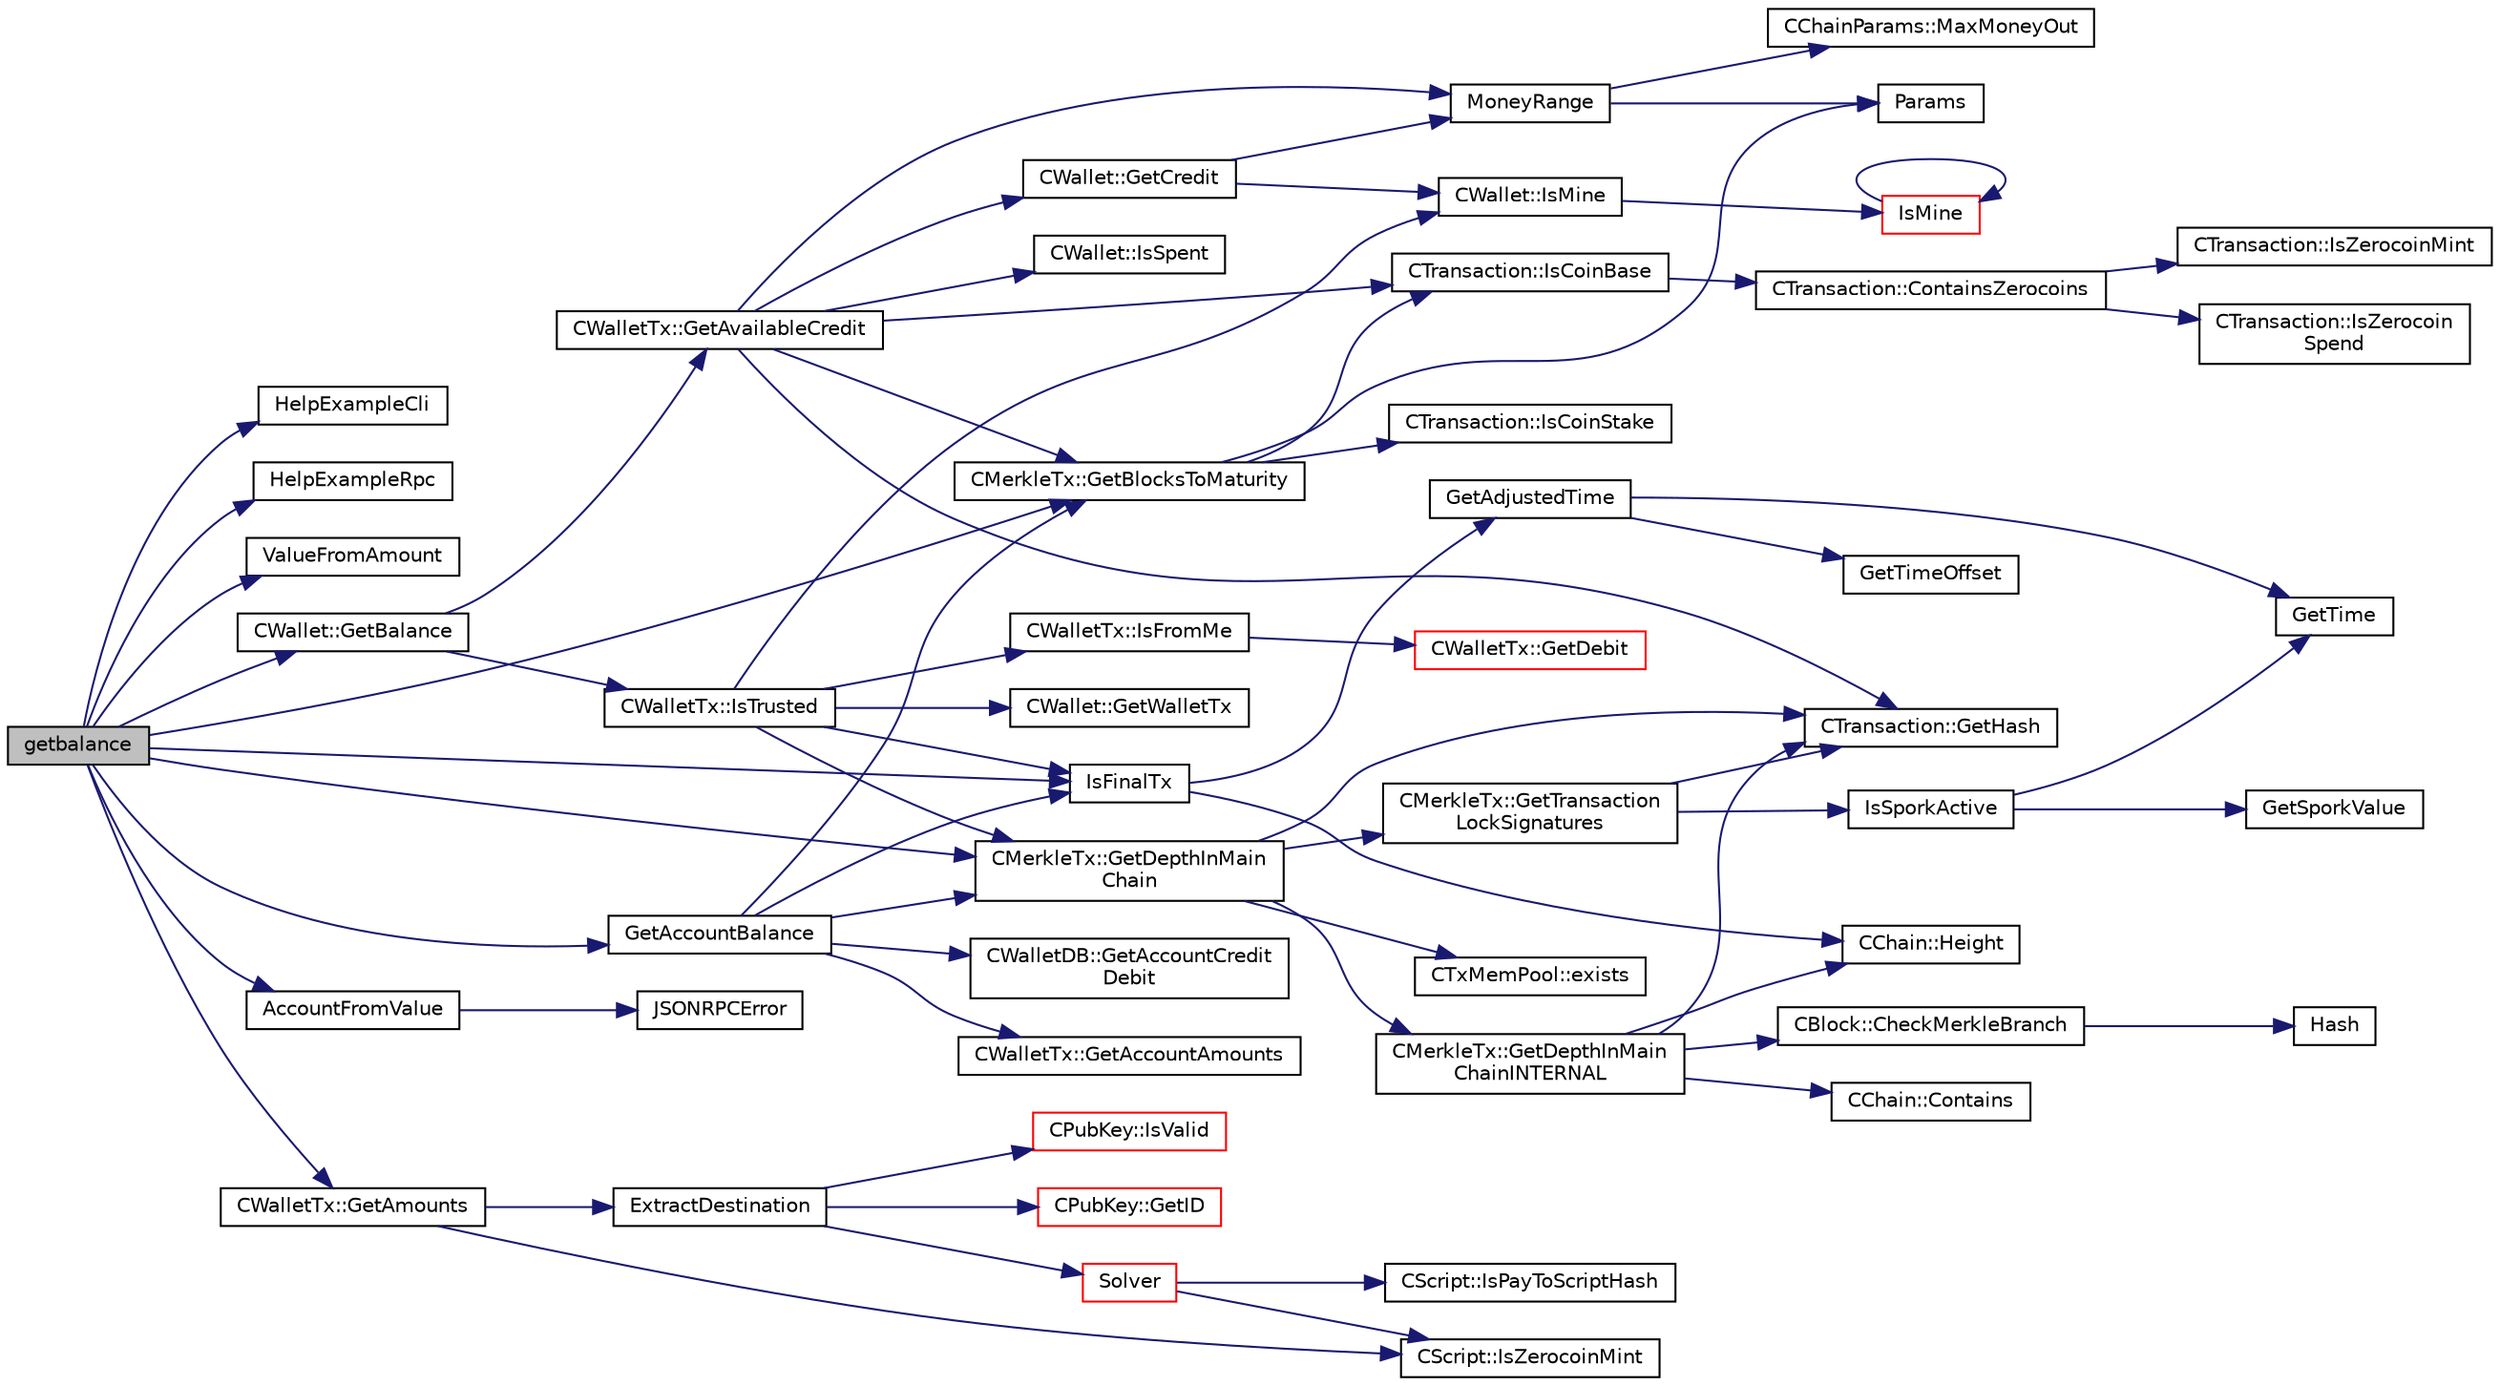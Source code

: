 digraph "getbalance"
{
  edge [fontname="Helvetica",fontsize="10",labelfontname="Helvetica",labelfontsize="10"];
  node [fontname="Helvetica",fontsize="10",shape=record];
  rankdir="LR";
  Node362 [label="getbalance",height=0.2,width=0.4,color="black", fillcolor="grey75", style="filled", fontcolor="black"];
  Node362 -> Node363 [color="midnightblue",fontsize="10",style="solid",fontname="Helvetica"];
  Node363 [label="HelpExampleCli",height=0.2,width=0.4,color="black", fillcolor="white", style="filled",URL="$rpcserver_8cpp.html#ac01ac6eab5467567ed0da106814e04ec"];
  Node362 -> Node364 [color="midnightblue",fontsize="10",style="solid",fontname="Helvetica"];
  Node364 [label="HelpExampleRpc",height=0.2,width=0.4,color="black", fillcolor="white", style="filled",URL="$rpcserver_8cpp.html#a06ea60e24e5a1053a14a11b1009bf9ef"];
  Node362 -> Node365 [color="midnightblue",fontsize="10",style="solid",fontname="Helvetica"];
  Node365 [label="ValueFromAmount",height=0.2,width=0.4,color="black", fillcolor="white", style="filled",URL="$rpcserver_8cpp.html#a0655c28ea826ddeb21e8079b6a0beb9e"];
  Node362 -> Node366 [color="midnightblue",fontsize="10",style="solid",fontname="Helvetica"];
  Node366 [label="CWallet::GetBalance",height=0.2,width=0.4,color="black", fillcolor="white", style="filled",URL="$group___actions.html#gaa6522c2833bc0a84d216cf102b51ba05"];
  Node366 -> Node367 [color="midnightblue",fontsize="10",style="solid",fontname="Helvetica"];
  Node367 [label="CWalletTx::IsTrusted",height=0.2,width=0.4,color="black", fillcolor="white", style="filled",URL="$class_c_wallet_tx.html#a71efb0d5b5def8ae00a1d74b8741bfcb"];
  Node367 -> Node368 [color="midnightblue",fontsize="10",style="solid",fontname="Helvetica"];
  Node368 [label="IsFinalTx",height=0.2,width=0.4,color="black", fillcolor="white", style="filled",URL="$main_8cpp.html#adc332cd7ac94e639bb4239618341be19"];
  Node368 -> Node369 [color="midnightblue",fontsize="10",style="solid",fontname="Helvetica"];
  Node369 [label="CChain::Height",height=0.2,width=0.4,color="black", fillcolor="white", style="filled",URL="$class_c_chain.html#ad4758bc8872ce065a9579f77c3171d40",tooltip="Return the maximal height in the chain. "];
  Node368 -> Node370 [color="midnightblue",fontsize="10",style="solid",fontname="Helvetica"];
  Node370 [label="GetAdjustedTime",height=0.2,width=0.4,color="black", fillcolor="white", style="filled",URL="$timedata_8cpp.html#a09f81b9c7650f898cf3cf305b87547e6"];
  Node370 -> Node371 [color="midnightblue",fontsize="10",style="solid",fontname="Helvetica"];
  Node371 [label="GetTime",height=0.2,width=0.4,color="black", fillcolor="white", style="filled",URL="$utiltime_8cpp.html#a46fac5fba8ba905b5f9acb364f5d8c6f",tooltip="For unit testing. "];
  Node370 -> Node372 [color="midnightblue",fontsize="10",style="solid",fontname="Helvetica"];
  Node372 [label="GetTimeOffset",height=0.2,width=0.4,color="black", fillcolor="white", style="filled",URL="$timedata_8cpp.html#a50ca5344c75631267633f15cfe5e983e",tooltip="\"Never go to sea with two chronometers; take one or three.\" Our three time sources are: ..."];
  Node367 -> Node373 [color="midnightblue",fontsize="10",style="solid",fontname="Helvetica"];
  Node373 [label="CMerkleTx::GetDepthInMain\lChain",height=0.2,width=0.4,color="black", fillcolor="white", style="filled",URL="$class_c_merkle_tx.html#a5bf3a355593ecce5799de92d013149b1",tooltip="Return depth of transaction in blockchain: -1 : not in blockchain, and not in memory pool (conflicted..."];
  Node373 -> Node374 [color="midnightblue",fontsize="10",style="solid",fontname="Helvetica"];
  Node374 [label="CMerkleTx::GetDepthInMain\lChainINTERNAL",height=0.2,width=0.4,color="black", fillcolor="white", style="filled",URL="$class_c_merkle_tx.html#ada4285bcdc83c90dc5829d9902b1271c"];
  Node374 -> Node375 [color="midnightblue",fontsize="10",style="solid",fontname="Helvetica"];
  Node375 [label="CChain::Contains",height=0.2,width=0.4,color="black", fillcolor="white", style="filled",URL="$class_c_chain.html#af1786dc229c215dea7f727c11df2c8dc",tooltip="Efficiently check whether a block is present in this chain. "];
  Node374 -> Node376 [color="midnightblue",fontsize="10",style="solid",fontname="Helvetica"];
  Node376 [label="CBlock::CheckMerkleBranch",height=0.2,width=0.4,color="black", fillcolor="white", style="filled",URL="$class_c_block.html#a81684cf96f6fb6731c869865b80d1ccd"];
  Node376 -> Node377 [color="midnightblue",fontsize="10",style="solid",fontname="Helvetica"];
  Node377 [label="Hash",height=0.2,width=0.4,color="black", fillcolor="white", style="filled",URL="$hash_8h.html#a12c5e981d7f5f2850027fd5e932eff61",tooltip="Compute the 256-bit hash of a std::string. "];
  Node374 -> Node378 [color="midnightblue",fontsize="10",style="solid",fontname="Helvetica"];
  Node378 [label="CTransaction::GetHash",height=0.2,width=0.4,color="black", fillcolor="white", style="filled",URL="$class_c_transaction.html#a7efd1379de830341417c0bfa23a149aa"];
  Node374 -> Node369 [color="midnightblue",fontsize="10",style="solid",fontname="Helvetica"];
  Node373 -> Node379 [color="midnightblue",fontsize="10",style="solid",fontname="Helvetica"];
  Node379 [label="CTxMemPool::exists",height=0.2,width=0.4,color="black", fillcolor="white", style="filled",URL="$class_c_tx_mem_pool.html#adba06e79be4a1a092dd2db8290733be7"];
  Node373 -> Node378 [color="midnightblue",fontsize="10",style="solid",fontname="Helvetica"];
  Node373 -> Node380 [color="midnightblue",fontsize="10",style="solid",fontname="Helvetica"];
  Node380 [label="CMerkleTx::GetTransaction\lLockSignatures",height=0.2,width=0.4,color="black", fillcolor="white", style="filled",URL="$class_c_merkle_tx.html#a29ab20d0785095dba254ca1050ba6989"];
  Node380 -> Node381 [color="midnightblue",fontsize="10",style="solid",fontname="Helvetica"];
  Node381 [label="IsSporkActive",height=0.2,width=0.4,color="black", fillcolor="white", style="filled",URL="$spork_8cpp.html#a3305663176e21e81c80dc951a7f8ea5e"];
  Node381 -> Node382 [color="midnightblue",fontsize="10",style="solid",fontname="Helvetica"];
  Node382 [label="GetSporkValue",height=0.2,width=0.4,color="black", fillcolor="white", style="filled",URL="$spork_8cpp.html#a7125c44e1c9a54dc7c28556b3fb24a8f"];
  Node381 -> Node371 [color="midnightblue",fontsize="10",style="solid",fontname="Helvetica"];
  Node380 -> Node378 [color="midnightblue",fontsize="10",style="solid",fontname="Helvetica"];
  Node367 -> Node383 [color="midnightblue",fontsize="10",style="solid",fontname="Helvetica"];
  Node383 [label="CWalletTx::IsFromMe",height=0.2,width=0.4,color="black", fillcolor="white", style="filled",URL="$class_c_wallet_tx.html#a4b4fdec025af8171852c3eece1c2508f"];
  Node383 -> Node384 [color="midnightblue",fontsize="10",style="solid",fontname="Helvetica"];
  Node384 [label="CWalletTx::GetDebit",height=0.2,width=0.4,color="red", fillcolor="white", style="filled",URL="$class_c_wallet_tx.html#a7757c17a323e5f6f75c92acb398d3568",tooltip="filter decides which addresses will count towards the debit "];
  Node367 -> Node388 [color="midnightblue",fontsize="10",style="solid",fontname="Helvetica"];
  Node388 [label="CWallet::GetWalletTx",height=0.2,width=0.4,color="black", fillcolor="white", style="filled",URL="$group__map_wallet.html#gac496716bb889a5934fa27398aeb2330a"];
  Node367 -> Node389 [color="midnightblue",fontsize="10",style="solid",fontname="Helvetica"];
  Node389 [label="CWallet::IsMine",height=0.2,width=0.4,color="black", fillcolor="white", style="filled",URL="$group__map_wallet.html#ga4eada57edc1c443564b8cc9b853d955c"];
  Node389 -> Node386 [color="midnightblue",fontsize="10",style="solid",fontname="Helvetica"];
  Node386 [label="IsMine",height=0.2,width=0.4,color="red", fillcolor="white", style="filled",URL="$wallet__ismine_8cpp.html#adc59cf67d903c1ba1ef225561b85bfce"];
  Node386 -> Node386 [color="midnightblue",fontsize="10",style="solid",fontname="Helvetica"];
  Node366 -> Node390 [color="midnightblue",fontsize="10",style="solid",fontname="Helvetica"];
  Node390 [label="CWalletTx::GetAvailableCredit",height=0.2,width=0.4,color="black", fillcolor="white", style="filled",URL="$class_c_wallet_tx.html#af3c82ba365c720dd3d929b86bf432ef6"];
  Node390 -> Node391 [color="midnightblue",fontsize="10",style="solid",fontname="Helvetica"];
  Node391 [label="CTransaction::IsCoinBase",height=0.2,width=0.4,color="black", fillcolor="white", style="filled",URL="$class_c_transaction.html#a96256e8ac1bf79ad9c057e48c41132dd"];
  Node391 -> Node392 [color="midnightblue",fontsize="10",style="solid",fontname="Helvetica"];
  Node392 [label="CTransaction::ContainsZerocoins",height=0.2,width=0.4,color="black", fillcolor="white", style="filled",URL="$class_c_transaction.html#a613051e8e5651a7500cb455f37dd1116"];
  Node392 -> Node393 [color="midnightblue",fontsize="10",style="solid",fontname="Helvetica"];
  Node393 [label="CTransaction::IsZerocoin\lSpend",height=0.2,width=0.4,color="black", fillcolor="white", style="filled",URL="$class_c_transaction.html#a4cda5603795c5f9179d4c8bd43f809cd"];
  Node392 -> Node394 [color="midnightblue",fontsize="10",style="solid",fontname="Helvetica"];
  Node394 [label="CTransaction::IsZerocoinMint",height=0.2,width=0.4,color="black", fillcolor="white", style="filled",URL="$class_c_transaction.html#ab91efb1c2312e6feeecfbbfff11abbb1"];
  Node390 -> Node395 [color="midnightblue",fontsize="10",style="solid",fontname="Helvetica"];
  Node395 [label="CMerkleTx::GetBlocksToMaturity",height=0.2,width=0.4,color="black", fillcolor="white", style="filled",URL="$class_c_merkle_tx.html#a69ebd437f7b44169659c3527fe73b6ab"];
  Node395 -> Node391 [color="midnightblue",fontsize="10",style="solid",fontname="Helvetica"];
  Node395 -> Node396 [color="midnightblue",fontsize="10",style="solid",fontname="Helvetica"];
  Node396 [label="CTransaction::IsCoinStake",height=0.2,width=0.4,color="black", fillcolor="white", style="filled",URL="$class_c_transaction.html#ace4278a41a296d40dcf5fb2b9cf007ec"];
  Node395 -> Node397 [color="midnightblue",fontsize="10",style="solid",fontname="Helvetica"];
  Node397 [label="Params",height=0.2,width=0.4,color="black", fillcolor="white", style="filled",URL="$chainparams_8cpp.html#ace5c5b706d71a324a417dd2db394fd4a",tooltip="Return the currently selected parameters. "];
  Node390 -> Node378 [color="midnightblue",fontsize="10",style="solid",fontname="Helvetica"];
  Node390 -> Node398 [color="midnightblue",fontsize="10",style="solid",fontname="Helvetica"];
  Node398 [label="CWallet::IsSpent",height=0.2,width=0.4,color="black", fillcolor="white", style="filled",URL="$group__map_wallet.html#ga6adcf1c224ed3c3fe4b0b19f6fca75d8",tooltip="Outpoint is spent if any non-conflicted transaction spends it: "];
  Node390 -> Node399 [color="midnightblue",fontsize="10",style="solid",fontname="Helvetica"];
  Node399 [label="CWallet::GetCredit",height=0.2,width=0.4,color="black", fillcolor="white", style="filled",URL="$class_c_wallet.html#aa60b69c7d4ea6063ed83b13d7c6fe695"];
  Node399 -> Node400 [color="midnightblue",fontsize="10",style="solid",fontname="Helvetica"];
  Node400 [label="MoneyRange",height=0.2,width=0.4,color="black", fillcolor="white", style="filled",URL="$main_8cpp.html#a0529385ca34689843ef65d844a67c945"];
  Node400 -> Node397 [color="midnightblue",fontsize="10",style="solid",fontname="Helvetica"];
  Node400 -> Node401 [color="midnightblue",fontsize="10",style="solid",fontname="Helvetica"];
  Node401 [label="CChainParams::MaxMoneyOut",height=0.2,width=0.4,color="black", fillcolor="white", style="filled",URL="$class_c_chain_params.html#a82190f02d83daee6823362e3c25848d0"];
  Node399 -> Node389 [color="midnightblue",fontsize="10",style="solid",fontname="Helvetica"];
  Node390 -> Node400 [color="midnightblue",fontsize="10",style="solid",fontname="Helvetica"];
  Node362 -> Node368 [color="midnightblue",fontsize="10",style="solid",fontname="Helvetica"];
  Node362 -> Node395 [color="midnightblue",fontsize="10",style="solid",fontname="Helvetica"];
  Node362 -> Node373 [color="midnightblue",fontsize="10",style="solid",fontname="Helvetica"];
  Node362 -> Node402 [color="midnightblue",fontsize="10",style="solid",fontname="Helvetica"];
  Node402 [label="CWalletTx::GetAmounts",height=0.2,width=0.4,color="black", fillcolor="white", style="filled",URL="$group__map_wallet.html#ga75c673700a9d5fa2b0ab63bfd094b045"];
  Node402 -> Node403 [color="midnightblue",fontsize="10",style="solid",fontname="Helvetica"];
  Node403 [label="CScript::IsZerocoinMint",height=0.2,width=0.4,color="black", fillcolor="white", style="filled",URL="$class_c_script.html#aadeaf93bd9c00abc9e20d082051adac8"];
  Node402 -> Node404 [color="midnightblue",fontsize="10",style="solid",fontname="Helvetica"];
  Node404 [label="ExtractDestination",height=0.2,width=0.4,color="black", fillcolor="white", style="filled",URL="$standard_8cpp.html#a951f7e601746ae076afdf3169ecca2fc"];
  Node404 -> Node405 [color="midnightblue",fontsize="10",style="solid",fontname="Helvetica"];
  Node405 [label="Solver",height=0.2,width=0.4,color="red", fillcolor="white", style="filled",URL="$standard_8cpp.html#a6ee6be50bff44464e905680c6fcee6dc",tooltip="Return public keys or hashes from scriptPubKey, for &#39;standard&#39; transaction types. ..."];
  Node405 -> Node406 [color="midnightblue",fontsize="10",style="solid",fontname="Helvetica"];
  Node406 [label="CScript::IsPayToScriptHash",height=0.2,width=0.4,color="black", fillcolor="white", style="filled",URL="$class_c_script.html#a0c3729c606d318923dc06f95d85a0971"];
  Node405 -> Node403 [color="midnightblue",fontsize="10",style="solid",fontname="Helvetica"];
  Node404 -> Node414 [color="midnightblue",fontsize="10",style="solid",fontname="Helvetica"];
  Node414 [label="CPubKey::IsValid",height=0.2,width=0.4,color="red", fillcolor="white", style="filled",URL="$class_c_pub_key.html#a4fa94293cf8577fd039b9a133f6c7f30"];
  Node404 -> Node417 [color="midnightblue",fontsize="10",style="solid",fontname="Helvetica"];
  Node417 [label="CPubKey::GetID",height=0.2,width=0.4,color="red", fillcolor="white", style="filled",URL="$class_c_pub_key.html#a2675f7e6f72eff68e7a5227289feb021",tooltip="Get the KeyID of this public key (hash of its serialization) "];
  Node362 -> Node424 [color="midnightblue",fontsize="10",style="solid",fontname="Helvetica"];
  Node424 [label="AccountFromValue",height=0.2,width=0.4,color="black", fillcolor="white", style="filled",URL="$rpcwallet_8cpp.html#a3039648e370837eb1e7b4dc669f3ef0f"];
  Node424 -> Node425 [color="midnightblue",fontsize="10",style="solid",fontname="Helvetica"];
  Node425 [label="JSONRPCError",height=0.2,width=0.4,color="black", fillcolor="white", style="filled",URL="$rpcprotocol_8cpp.html#a17b1bb111ab339efc951929834766039"];
  Node362 -> Node426 [color="midnightblue",fontsize="10",style="solid",fontname="Helvetica"];
  Node426 [label="GetAccountBalance",height=0.2,width=0.4,color="black", fillcolor="white", style="filled",URL="$rpcwallet_8cpp.html#a5dd4970f17f0d3a59169b7fe82390d75"];
  Node426 -> Node368 [color="midnightblue",fontsize="10",style="solid",fontname="Helvetica"];
  Node426 -> Node395 [color="midnightblue",fontsize="10",style="solid",fontname="Helvetica"];
  Node426 -> Node373 [color="midnightblue",fontsize="10",style="solid",fontname="Helvetica"];
  Node426 -> Node427 [color="midnightblue",fontsize="10",style="solid",fontname="Helvetica"];
  Node427 [label="CWalletTx::GetAccountAmounts",height=0.2,width=0.4,color="black", fillcolor="white", style="filled",URL="$group__map_wallet.html#gad74c232cc8983a1c032f2163751695ed"];
  Node426 -> Node428 [color="midnightblue",fontsize="10",style="solid",fontname="Helvetica"];
  Node428 [label="CWalletDB::GetAccountCredit\lDebit",height=0.2,width=0.4,color="black", fillcolor="white", style="filled",URL="$class_c_wallet_d_b.html#af924f6275a873e048699e6ef0bf66346"];
}
